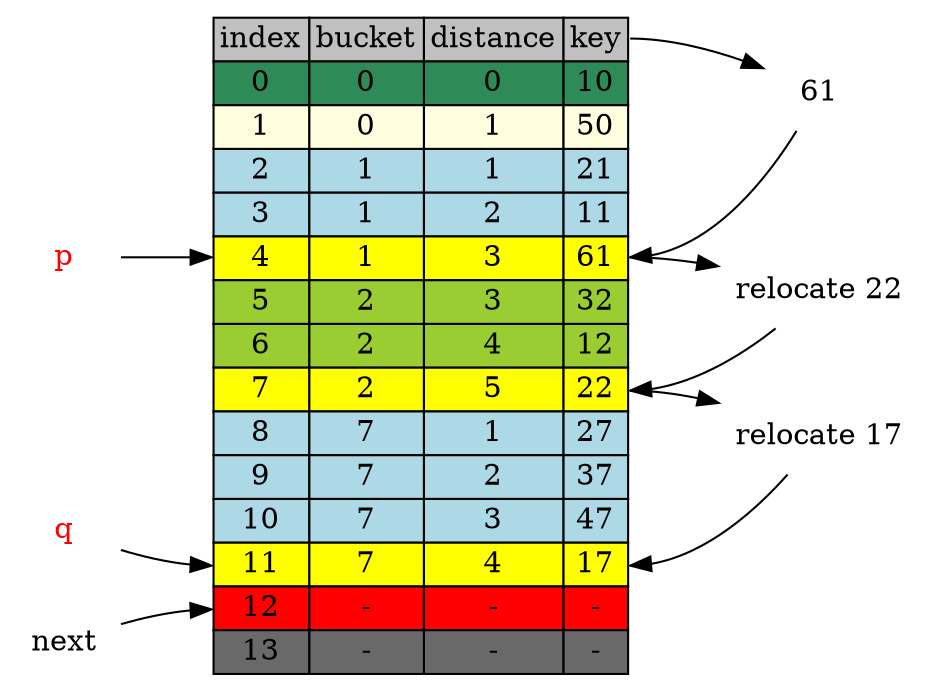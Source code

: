 digraph table{
    rankdir=LR
    node[shape=plaintext]

     table[label=<
        <TABLE BORDER="0" CELLBORDER="1" CELLSPACING="0">
            <TR>
                <TD BGCOLOR="grey">index</TD>
                <TD BGCOLOR="grey">bucket</TD>
                <TD BGCOLOR="grey">distance</TD>
                <TD BGCOLOR="grey" PORT="k">key</TD>
            </TR>           
            <TR>
                <TD BGCOLOR="seagreen" PORT="i0">0</TD>
                <TD BGCOLOR="seagreen">0</TD>
                <TD BGCOLOR="seagreen">0</TD>
                <TD BGCOLOR="seagreen" PORT="k0">10</TD>
            </TR>           
            <TR>
                <TD BGCOLOR="lightyellow" PORT="i1">1</TD>
                <TD BGCOLOR="lightyellow">0</TD>
                <TD BGCOLOR="lightyellow">1</TD>
                <TD BGCOLOR="lightyellow" PORT="k1">50</TD>
            </TR>           
            <TR>
                <TD BGCOLOR="lightblue" PORT="i2">2</TD>
                <TD BGCOLOR="lightblue">1</TD>
                <TD BGCOLOR="lightblue">1</TD>
                <TD BGCOLOR="lightblue" PORT="k2">21</TD>
            </TR>           
            <TR>
                <TD BGCOLOR="lightblue" PORT="i3">3</TD>
                <TD BGCOLOR="lightblue">1</TD>
                <TD BGCOLOR="lightblue">2</TD>
                <TD BGCOLOR="lightblue" PORT="k3">11</TD>
            </TR>           
            <TR>
                <TD BGCOLOR="yellow" PORT="i4">4</TD>
                <TD BGCOLOR="yellow">1</TD>
                <TD BGCOLOR="yellow">3</TD>
                <TD BGCOLOR="yellow" PORT="k4">61</TD>
            </TR>           
            <TR>
                <TD BGCOLOR="yellowgreen" PORT="i5">5</TD>
                <TD BGCOLOR="yellowgreen">2</TD>
                <TD BGCOLOR="yellowgreen">3</TD>
                <TD BGCOLOR="yellowgreen" PORT="k5">32</TD>
            </TR>
            <TR>
                <TD BGCOLOR="yellowgreen" PORT="i6">6</TD>
                <TD BGCOLOR="yellowgreen">2</TD>
                <TD BGCOLOR="yellowgreen">4</TD>
                <TD BGCOLOR="yellowgreen" PORT="k6">12</TD> 
            </TR>           
            <TR>
                <TD BGCOLOR="yellow" PORT="i7">7</TD>
                <TD BGCOLOR="yellow">2</TD>
                <TD BGCOLOR="yellow">5</TD>
                <TD BGCOLOR="yellow" PORT="k7">22</TD>
            </TR>           
            <TR>
                <TD BGCOLOR="lightblue" PORT="i8">8</TD>
                <TD BGCOLOR="lightblue">7</TD>
                <TD BGCOLOR="lightblue">1</TD>
                <TD BGCOLOR="lightblue" PORT="k8">27</TD>
            </TR>           
            <TR>
                <TD BGCOLOR="lightblue" PORT="i9">9</TD>
                <TD BGCOLOR="lightblue">7</TD>
                <TD BGCOLOR="lightblue">2</TD>
                <TD BGCOLOR="lightblue" PORT="k9">37</TD>
            </TR>           
            <TR>
                <TD BGCOLOR="lightblue" PORT="i10">10</TD>
                <TD BGCOLOR="lightblue">7</TD>
                <TD BGCOLOR="lightblue">3</TD>
                <TD BGCOLOR="lightblue" PORT="k10">47</TD>
            </TR>           
            <TR>
                <TD BGCOLOR="yellow" PORT="i11">11</TD>
                <TD BGCOLOR="yellow">7</TD>
                <TD BGCOLOR="yellow">4</TD>
                <TD BGCOLOR="yellow" PORT="k11">17</TD>
            </TR>           
            <TR>
                <TD BGCOLOR="red" PORT="i12">12</TD>
                <TD BGCOLOR="red">-</TD>
                <TD BGCOLOR="red">-</TD>
                <TD BGCOLOR="red" PORT="k12">-</TD>
            </TR>           
            <TR>
                <TD BGCOLOR="dimgrey" PORT="i13">13</TD>
                <TD BGCOLOR="dimgrey">-</TD>
                <TD BGCOLOR="dimgrey">-</TD>
                <TD BGCOLOR="dimgrey" PORT="k13">-</TD>
            </TR>           
        </TABLE>
    >]

 table:k->"61"->table:k4

 table:k4->"relocate 22" -> table:k7 -> "relocate 17" ->table:k11

p [fontcolor="red"]
q [fontcolor="red"]
 p -> table:i4
 q -> table:i11
 "next" -> table:i12 
 }
